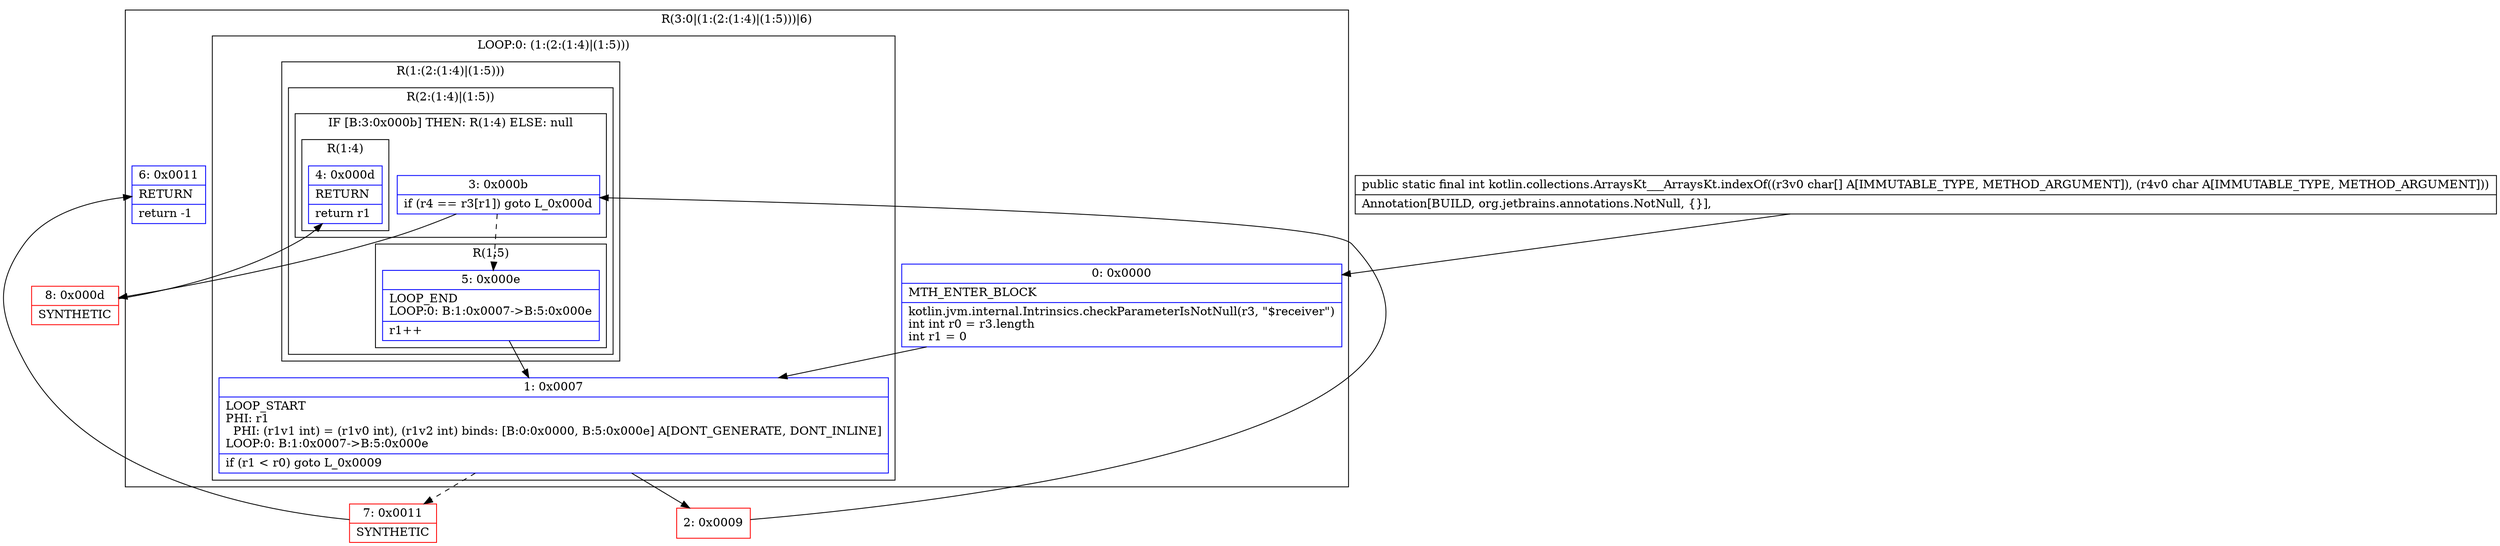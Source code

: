 digraph "CFG forkotlin.collections.ArraysKt___ArraysKt.indexOf([CC)I" {
subgraph cluster_Region_1311374447 {
label = "R(3:0|(1:(2:(1:4)|(1:5)))|6)";
node [shape=record,color=blue];
Node_0 [shape=record,label="{0\:\ 0x0000|MTH_ENTER_BLOCK\l|kotlin.jvm.internal.Intrinsics.checkParameterIsNotNull(r3, \"$receiver\")\lint int r0 = r3.length\lint r1 = 0\l}"];
subgraph cluster_LoopRegion_543805919 {
label = "LOOP:0: (1:(2:(1:4)|(1:5)))";
node [shape=record,color=blue];
Node_1 [shape=record,label="{1\:\ 0x0007|LOOP_START\lPHI: r1 \l  PHI: (r1v1 int) = (r1v0 int), (r1v2 int) binds: [B:0:0x0000, B:5:0x000e] A[DONT_GENERATE, DONT_INLINE]\lLOOP:0: B:1:0x0007\-\>B:5:0x000e\l|if (r1 \< r0) goto L_0x0009\l}"];
subgraph cluster_Region_570099567 {
label = "R(1:(2:(1:4)|(1:5)))";
node [shape=record,color=blue];
subgraph cluster_Region_1155519408 {
label = "R(2:(1:4)|(1:5))";
node [shape=record,color=blue];
subgraph cluster_IfRegion_1759951105 {
label = "IF [B:3:0x000b] THEN: R(1:4) ELSE: null";
node [shape=record,color=blue];
Node_3 [shape=record,label="{3\:\ 0x000b|if (r4 == r3[r1]) goto L_0x000d\l}"];
subgraph cluster_Region_1764621046 {
label = "R(1:4)";
node [shape=record,color=blue];
Node_4 [shape=record,label="{4\:\ 0x000d|RETURN\l|return r1\l}"];
}
}
subgraph cluster_Region_602901977 {
label = "R(1:5)";
node [shape=record,color=blue];
Node_5 [shape=record,label="{5\:\ 0x000e|LOOP_END\lLOOP:0: B:1:0x0007\-\>B:5:0x000e\l|r1++\l}"];
}
}
}
}
Node_6 [shape=record,label="{6\:\ 0x0011|RETURN\l|return \-1\l}"];
}
Node_2 [shape=record,color=red,label="{2\:\ 0x0009}"];
Node_7 [shape=record,color=red,label="{7\:\ 0x0011|SYNTHETIC\l}"];
Node_8 [shape=record,color=red,label="{8\:\ 0x000d|SYNTHETIC\l}"];
MethodNode[shape=record,label="{public static final int kotlin.collections.ArraysKt___ArraysKt.indexOf((r3v0 char[] A[IMMUTABLE_TYPE, METHOD_ARGUMENT]), (r4v0 char A[IMMUTABLE_TYPE, METHOD_ARGUMENT]))  | Annotation[BUILD, org.jetbrains.annotations.NotNull, \{\}], \l}"];
MethodNode -> Node_0;
Node_0 -> Node_1;
Node_1 -> Node_2;
Node_1 -> Node_7[style=dashed];
Node_3 -> Node_5[style=dashed];
Node_3 -> Node_8;
Node_5 -> Node_1;
Node_2 -> Node_3;
Node_7 -> Node_6;
Node_8 -> Node_4;
}

